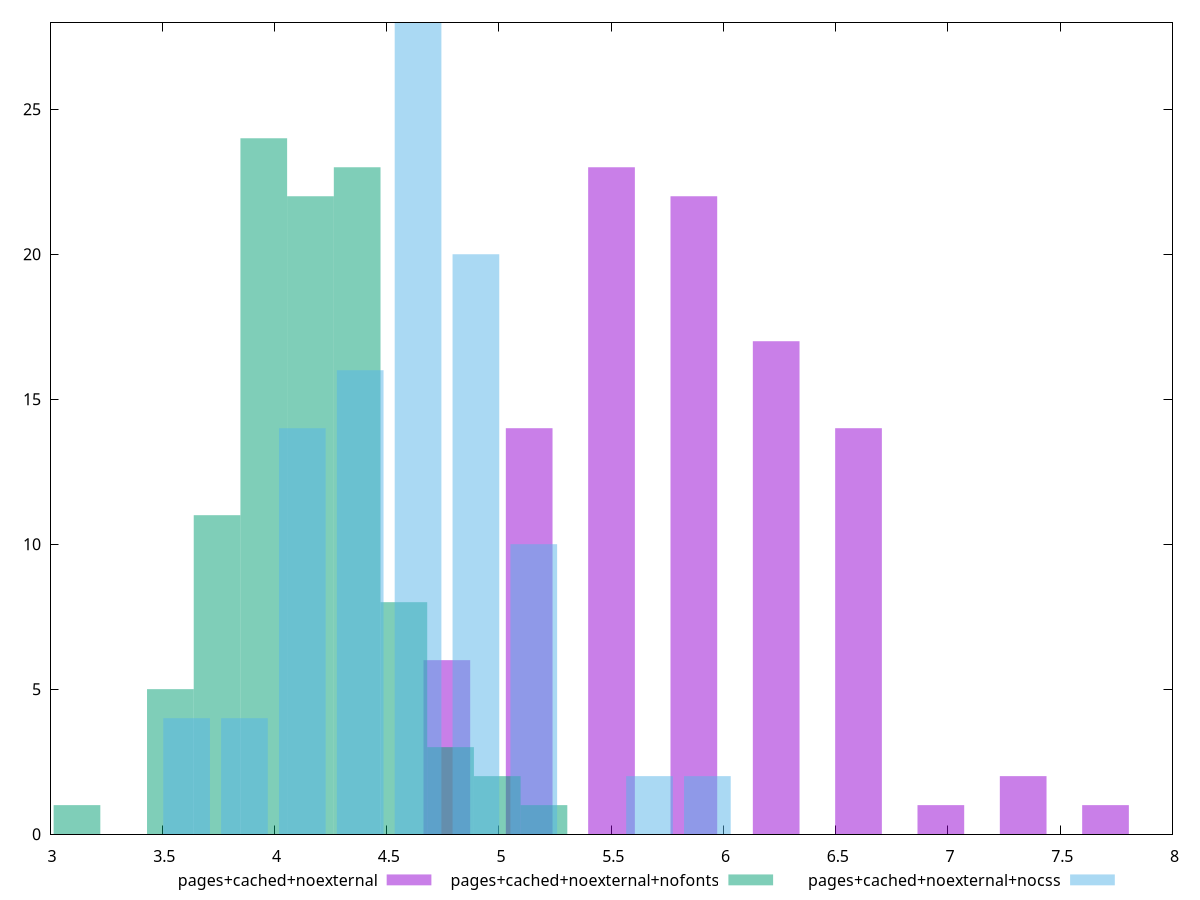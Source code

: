 $_pagesCachedNoexternal <<EOF
7.334892686288697 2
5.134424880402087 14
5.867914149030957 22
5.501169514716523 23
6.601403417659827 14
6.234658783345392 17
4.767680246087653 6
6.968148051974262 1
7.701637320603131 1
EOF
$_pagesCachedNoexternalNofonts <<EOF
5.2002783282815335 1
4.368233795756487 23
4.160222662625227 22
3.9522115294939653 24
3.5361892632314427 5
4.576244928887749 8
4.992267195150272 2
3.7442003963627037 11
3.1201669969689196 1
4.78425606201901 3
EOF
$_pagesCachedNoexternalNocss <<EOF
4.639416665755563 28
4.897162036075317 20
4.1239259251160565 14
5.15490740639507 10
4.38167129543581 16
3.866180554796303 4
5.670398147034578 2
5.928143517354331 2
3.6084351844765497 4
EOF
set key outside below
set terminal pngcairo
set output "report_00006_2020-11-02T20-21-41.718Z/network-server-latency/network-server-latency_pages+cached+noexternal_pages+cached+noexternal+nofonts_pages+cached+noexternal+nocss+hist.png"
set boxwidth 0.20801113313126132
set style fill transparent solid 0.5 noborder
set yrange [0:28]
plot $_pagesCachedNoexternal title "pages+cached+noexternal" with boxes ,$_pagesCachedNoexternalNofonts title "pages+cached+noexternal+nofonts" with boxes ,$_pagesCachedNoexternalNocss title "pages+cached+noexternal+nocss" with boxes ,